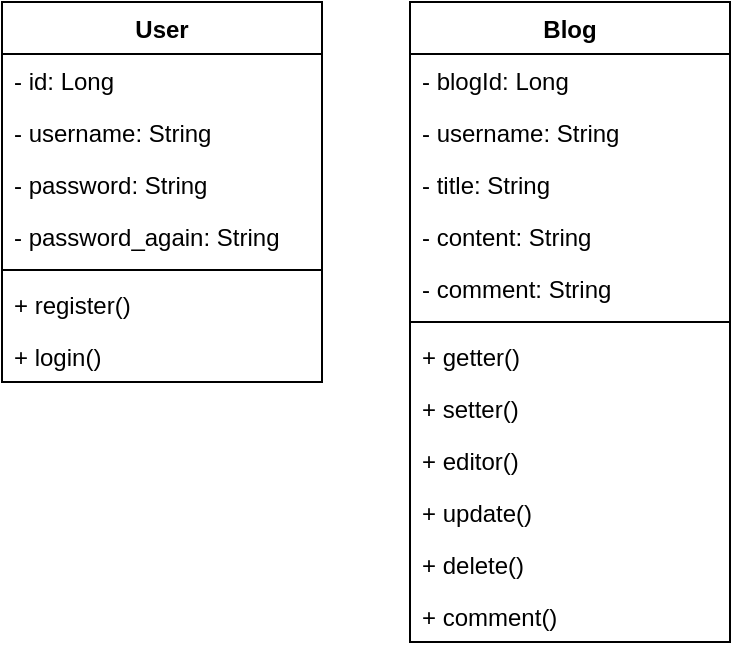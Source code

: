 <mxfile version="18.1.2" type="device"><diagram id="zRhynXQeZqjiwi_pxR_h" name="Page-1"><mxGraphModel dx="868" dy="482" grid="1" gridSize="10" guides="1" tooltips="1" connect="1" arrows="1" fold="1" page="1" pageScale="1" pageWidth="827" pageHeight="1169" math="0" shadow="0"><root><mxCell id="0"/><mxCell id="1" parent="0"/><mxCell id="BGDfD64KPP-HDOuQ34qw-1" value="User" style="swimlane;fontStyle=1;align=center;verticalAlign=top;childLayout=stackLayout;horizontal=1;startSize=26;horizontalStack=0;resizeParent=1;resizeParentMax=0;resizeLast=0;collapsible=1;marginBottom=0;" parent="1" vertex="1"><mxGeometry x="50" y="40" width="160" height="190" as="geometry"><mxRectangle x="40" y="40" width="60" height="26" as="alternateBounds"/></mxGeometry></mxCell><mxCell id="U4o_d2_peSZYe-5fcDGZ-3" value="- id: Long" style="text;strokeColor=none;fillColor=none;align=left;verticalAlign=top;spacingLeft=4;spacingRight=4;overflow=hidden;rotatable=0;points=[[0,0.5],[1,0.5]];portConstraint=eastwest;" parent="BGDfD64KPP-HDOuQ34qw-1" vertex="1"><mxGeometry y="26" width="160" height="26" as="geometry"/></mxCell><mxCell id="BGDfD64KPP-HDOuQ34qw-2" value="- username: String" style="text;strokeColor=none;fillColor=none;align=left;verticalAlign=top;spacingLeft=4;spacingRight=4;overflow=hidden;rotatable=0;points=[[0,0.5],[1,0.5]];portConstraint=eastwest;" parent="BGDfD64KPP-HDOuQ34qw-1" vertex="1"><mxGeometry y="52" width="160" height="26" as="geometry"/></mxCell><mxCell id="BGDfD64KPP-HDOuQ34qw-9" value="- password: String" style="text;strokeColor=none;fillColor=none;align=left;verticalAlign=top;spacingLeft=4;spacingRight=4;overflow=hidden;rotatable=0;points=[[0,0.5],[1,0.5]];portConstraint=eastwest;" parent="BGDfD64KPP-HDOuQ34qw-1" vertex="1"><mxGeometry y="78" width="160" height="26" as="geometry"/></mxCell><mxCell id="U4o_d2_peSZYe-5fcDGZ-4" value="- password_again: String" style="text;strokeColor=none;fillColor=none;align=left;verticalAlign=top;spacingLeft=4;spacingRight=4;overflow=hidden;rotatable=0;points=[[0,0.5],[1,0.5]];portConstraint=eastwest;" parent="BGDfD64KPP-HDOuQ34qw-1" vertex="1"><mxGeometry y="104" width="160" height="26" as="geometry"/></mxCell><mxCell id="BGDfD64KPP-HDOuQ34qw-3" value="" style="line;strokeWidth=1;fillColor=none;align=left;verticalAlign=middle;spacingTop=-1;spacingLeft=3;spacingRight=3;rotatable=0;labelPosition=right;points=[];portConstraint=eastwest;" parent="BGDfD64KPP-HDOuQ34qw-1" vertex="1"><mxGeometry y="130" width="160" height="8" as="geometry"/></mxCell><mxCell id="BGDfD64KPP-HDOuQ34qw-20" value="+ register()" style="text;strokeColor=none;fillColor=none;align=left;verticalAlign=top;spacingLeft=4;spacingRight=4;overflow=hidden;rotatable=0;points=[[0,0.5],[1,0.5]];portConstraint=eastwest;" parent="BGDfD64KPP-HDOuQ34qw-1" vertex="1"><mxGeometry y="138" width="160" height="26" as="geometry"/></mxCell><mxCell id="BGDfD64KPP-HDOuQ34qw-4" value="+ login()" style="text;strokeColor=none;fillColor=none;align=left;verticalAlign=top;spacingLeft=4;spacingRight=4;overflow=hidden;rotatable=0;points=[[0,0.5],[1,0.5]];portConstraint=eastwest;" parent="BGDfD64KPP-HDOuQ34qw-1" vertex="1"><mxGeometry y="164" width="160" height="26" as="geometry"/></mxCell><mxCell id="BGDfD64KPP-HDOuQ34qw-23" value="Blog" style="swimlane;fontStyle=1;align=center;verticalAlign=top;childLayout=stackLayout;horizontal=1;startSize=26;horizontalStack=0;resizeParent=1;resizeParentMax=0;resizeLast=0;collapsible=1;marginBottom=0;" parent="1" vertex="1"><mxGeometry x="254" y="40" width="160" height="320" as="geometry"><mxRectangle x="40" y="40" width="60" height="26" as="alternateBounds"/></mxGeometry></mxCell><mxCell id="BGDfD64KPP-HDOuQ34qw-25" value="- blogId: Long" style="text;strokeColor=none;fillColor=none;align=left;verticalAlign=top;spacingLeft=4;spacingRight=4;overflow=hidden;rotatable=0;points=[[0,0.5],[1,0.5]];portConstraint=eastwest;" parent="BGDfD64KPP-HDOuQ34qw-23" vertex="1"><mxGeometry y="26" width="160" height="26" as="geometry"/></mxCell><mxCell id="6EiQrblen8m3y7tmwyoI-2" value="- username: String" style="text;strokeColor=none;fillColor=none;align=left;verticalAlign=top;spacingLeft=4;spacingRight=4;overflow=hidden;rotatable=0;points=[[0,0.5],[1,0.5]];portConstraint=eastwest;" parent="BGDfD64KPP-HDOuQ34qw-23" vertex="1"><mxGeometry y="52" width="160" height="26" as="geometry"/></mxCell><mxCell id="U4o_d2_peSZYe-5fcDGZ-6" value="- title: String " style="text;strokeColor=none;fillColor=none;align=left;verticalAlign=top;spacingLeft=4;spacingRight=4;overflow=hidden;rotatable=0;points=[[0,0.5],[1,0.5]];portConstraint=eastwest;" parent="BGDfD64KPP-HDOuQ34qw-23" vertex="1"><mxGeometry y="78" width="160" height="26" as="geometry"/></mxCell><mxCell id="BGDfD64KPP-HDOuQ34qw-33" value="- content: String " style="text;strokeColor=none;fillColor=none;align=left;verticalAlign=top;spacingLeft=4;spacingRight=4;overflow=hidden;rotatable=0;points=[[0,0.5],[1,0.5]];portConstraint=eastwest;" parent="BGDfD64KPP-HDOuQ34qw-23" vertex="1"><mxGeometry y="104" width="160" height="26" as="geometry"/></mxCell><mxCell id="eRJ5KrQA8JN88j9DhHTR-2" value="- comment: String " style="text;strokeColor=none;fillColor=none;align=left;verticalAlign=top;spacingLeft=4;spacingRight=4;overflow=hidden;rotatable=0;points=[[0,0.5],[1,0.5]];portConstraint=eastwest;" vertex="1" parent="BGDfD64KPP-HDOuQ34qw-23"><mxGeometry y="130" width="160" height="26" as="geometry"/></mxCell><mxCell id="BGDfD64KPP-HDOuQ34qw-26" value="" style="line;strokeWidth=1;fillColor=none;align=left;verticalAlign=middle;spacingTop=-1;spacingLeft=3;spacingRight=3;rotatable=0;labelPosition=right;points=[];portConstraint=eastwest;" parent="BGDfD64KPP-HDOuQ34qw-23" vertex="1"><mxGeometry y="156" width="160" height="8" as="geometry"/></mxCell><mxCell id="BGDfD64KPP-HDOuQ34qw-34" value="+ getter()" style="text;strokeColor=none;fillColor=none;align=left;verticalAlign=top;spacingLeft=4;spacingRight=4;overflow=hidden;rotatable=0;points=[[0,0.5],[1,0.5]];portConstraint=eastwest;" parent="BGDfD64KPP-HDOuQ34qw-23" vertex="1"><mxGeometry y="164" width="160" height="26" as="geometry"/></mxCell><mxCell id="BGDfD64KPP-HDOuQ34qw-35" value="+ setter()" style="text;strokeColor=none;fillColor=none;align=left;verticalAlign=top;spacingLeft=4;spacingRight=4;overflow=hidden;rotatable=0;points=[[0,0.5],[1,0.5]];portConstraint=eastwest;" parent="BGDfD64KPP-HDOuQ34qw-23" vertex="1"><mxGeometry y="190" width="160" height="26" as="geometry"/></mxCell><mxCell id="BGDfD64KPP-HDOuQ34qw-41" value="+ editor()" style="text;strokeColor=none;fillColor=none;align=left;verticalAlign=top;spacingLeft=4;spacingRight=4;overflow=hidden;rotatable=0;points=[[0,0.5],[1,0.5]];portConstraint=eastwest;" parent="BGDfD64KPP-HDOuQ34qw-23" vertex="1"><mxGeometry y="216" width="160" height="26" as="geometry"/></mxCell><mxCell id="U4o_d2_peSZYe-5fcDGZ-9" value="+ update()" style="text;strokeColor=none;fillColor=none;align=left;verticalAlign=top;spacingLeft=4;spacingRight=4;overflow=hidden;rotatable=0;points=[[0,0.5],[1,0.5]];portConstraint=eastwest;" parent="BGDfD64KPP-HDOuQ34qw-23" vertex="1"><mxGeometry y="242" width="160" height="26" as="geometry"/></mxCell><mxCell id="eRJ5KrQA8JN88j9DhHTR-3" value="+ delete()" style="text;strokeColor=none;fillColor=none;align=left;verticalAlign=top;spacingLeft=4;spacingRight=4;overflow=hidden;rotatable=0;points=[[0,0.5],[1,0.5]];portConstraint=eastwest;" vertex="1" parent="BGDfD64KPP-HDOuQ34qw-23"><mxGeometry y="268" width="160" height="26" as="geometry"/></mxCell><mxCell id="eRJ5KrQA8JN88j9DhHTR-6" value="+ comment()" style="text;strokeColor=none;fillColor=none;align=left;verticalAlign=top;spacingLeft=4;spacingRight=4;overflow=hidden;rotatable=0;points=[[0,0.5],[1,0.5]];portConstraint=eastwest;" vertex="1" parent="BGDfD64KPP-HDOuQ34qw-23"><mxGeometry y="294" width="160" height="26" as="geometry"/></mxCell></root></mxGraphModel></diagram></mxfile>